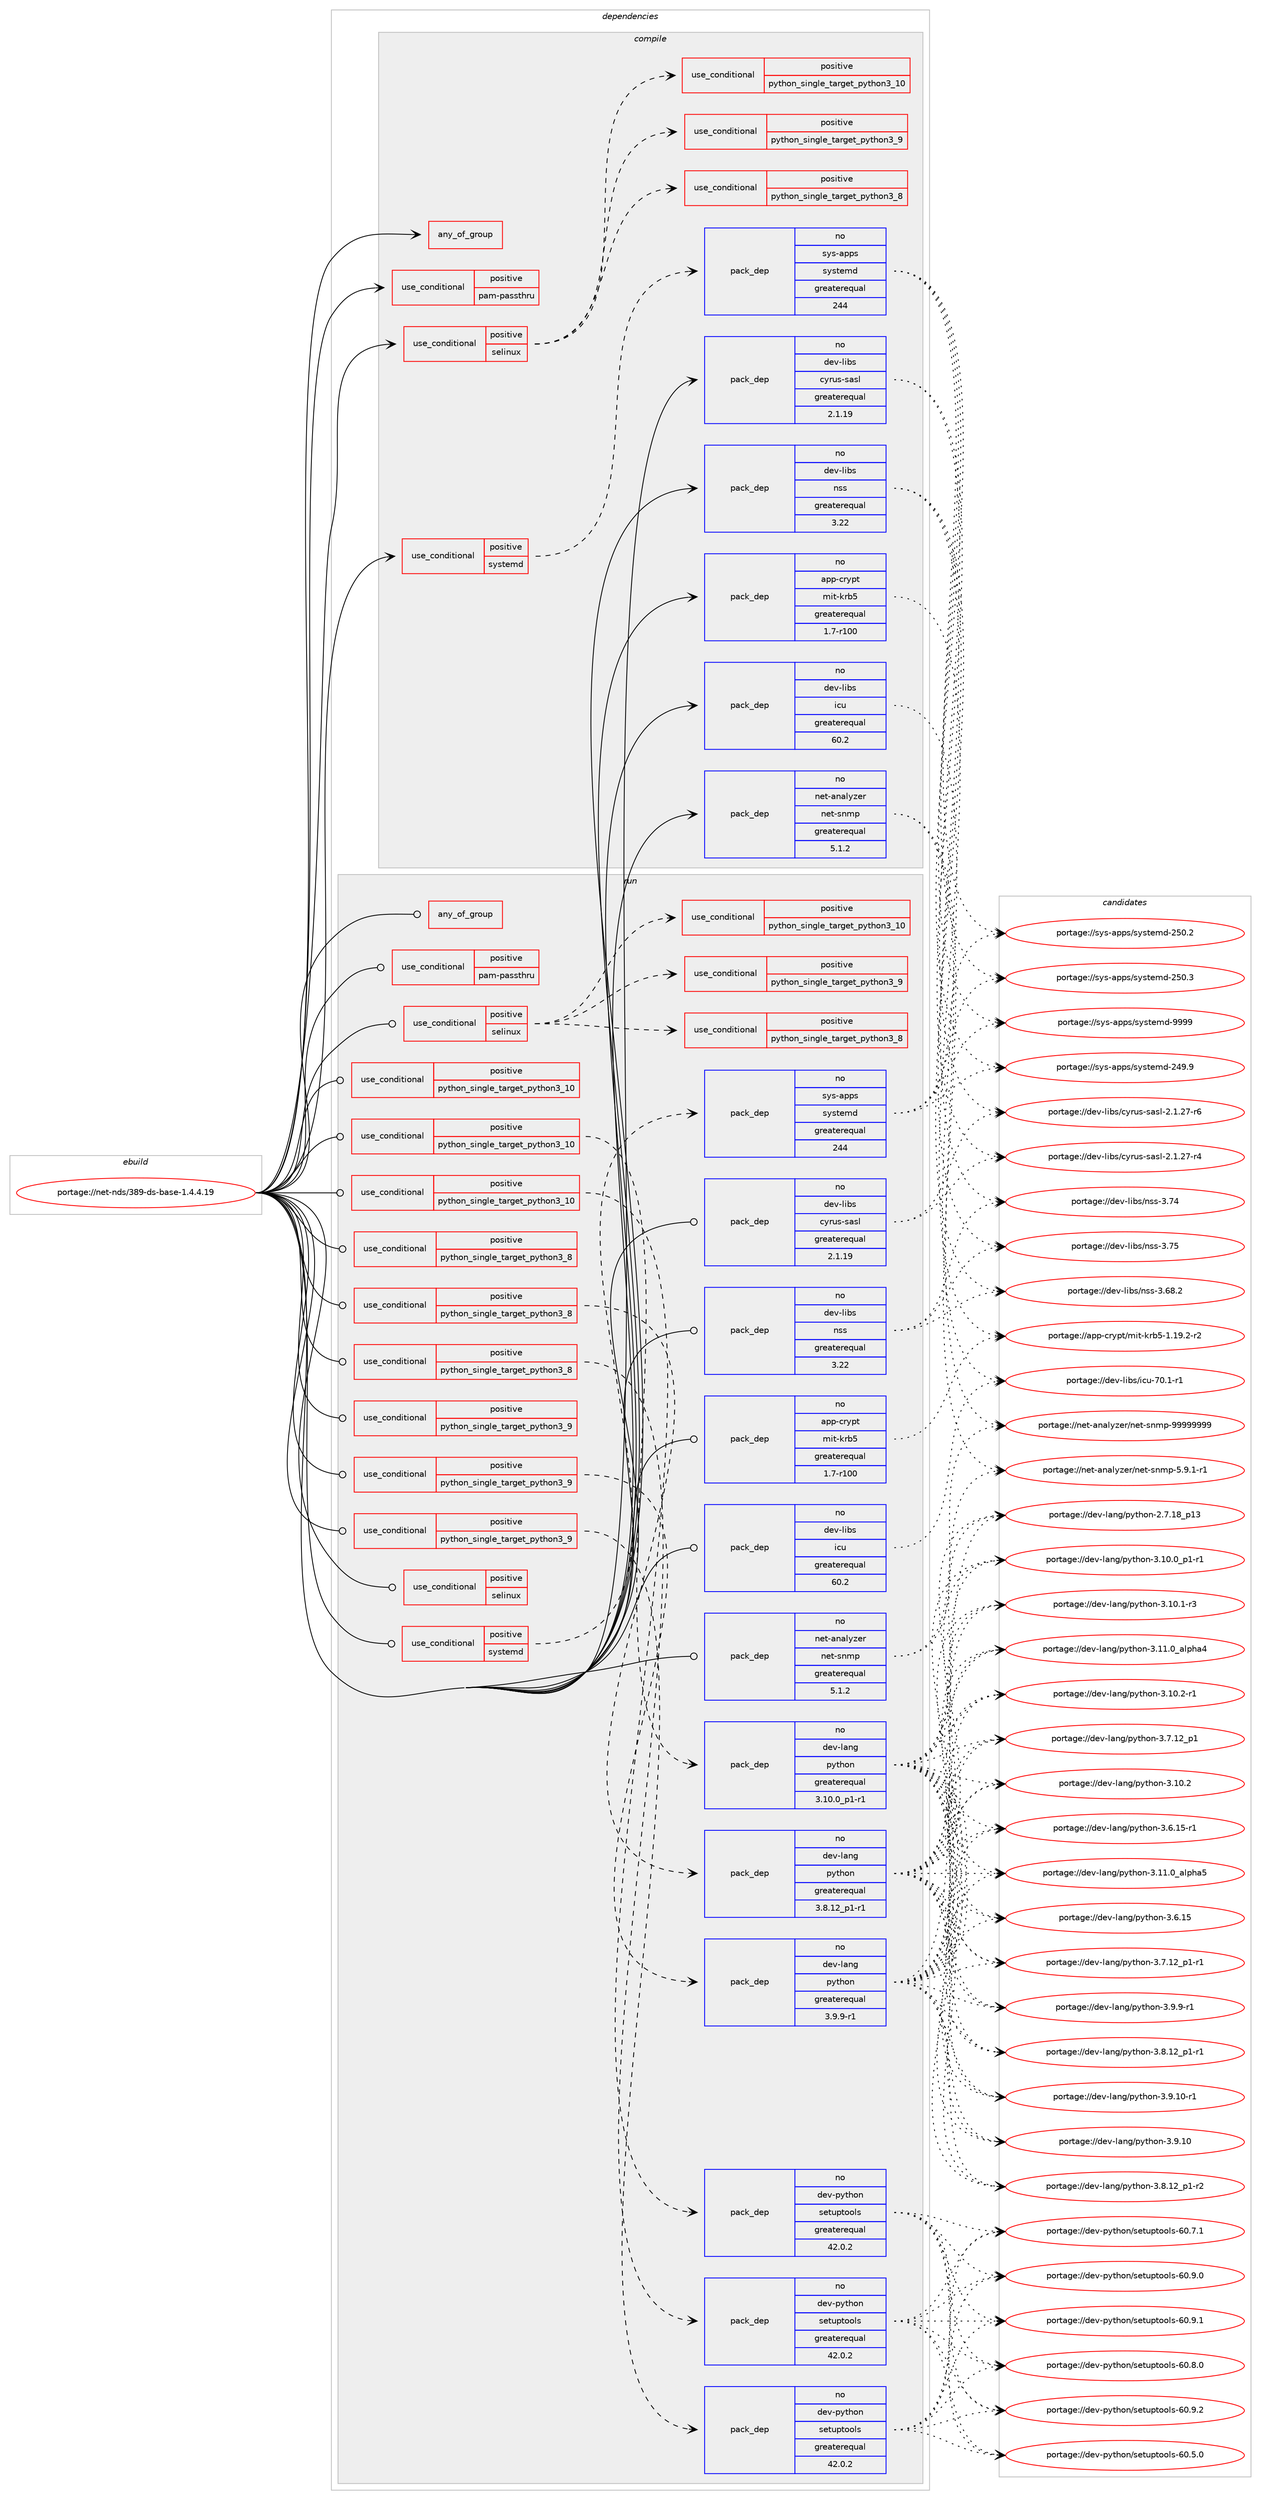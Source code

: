 digraph prolog {

# *************
# Graph options
# *************

newrank=true;
concentrate=true;
compound=true;
graph [rankdir=LR,fontname=Helvetica,fontsize=10,ranksep=1.5];#, ranksep=2.5, nodesep=0.2];
edge  [arrowhead=vee];
node  [fontname=Helvetica,fontsize=10];

# **********
# The ebuild
# **********

subgraph cluster_leftcol {
color=gray;
rank=same;
label=<<i>ebuild</i>>;
id [label="portage://net-nds/389-ds-base-1.4.4.19", color=red, width=4, href="../net-nds/389-ds-base-1.4.4.19.svg"];
}

# ****************
# The dependencies
# ****************

subgraph cluster_midcol {
color=gray;
label=<<i>dependencies</i>>;
subgraph cluster_compile {
fillcolor="#eeeeee";
style=filled;
label=<<i>compile</i>>;
subgraph any3 {
dependency103 [label=<<TABLE BORDER="0" CELLBORDER="1" CELLSPACING="0" CELLPADDING="4"><TR><TD CELLPADDING="10">any_of_group</TD></TR></TABLE>>, shape=none, color=red];# *** BEGIN UNKNOWN DEPENDENCY TYPE (TODO) ***
# dependency103 -> package_dependency(portage://net-nds/389-ds-base-1.4.4.19,install,no,sys-libs,db,none,[,,],[slot(5.3)],[])
# *** END UNKNOWN DEPENDENCY TYPE (TODO) ***

}
id:e -> dependency103:w [weight=20,style="solid",arrowhead="vee"];
subgraph cond56 {
dependency104 [label=<<TABLE BORDER="0" CELLBORDER="1" CELLSPACING="0" CELLPADDING="4"><TR><TD ROWSPAN="3" CELLPADDING="10">use_conditional</TD></TR><TR><TD>positive</TD></TR><TR><TD>pam-passthru</TD></TR></TABLE>>, shape=none, color=red];
# *** BEGIN UNKNOWN DEPENDENCY TYPE (TODO) ***
# dependency104 -> package_dependency(portage://net-nds/389-ds-base-1.4.4.19,install,no,sys-libs,pam,none,[,,],[],[])
# *** END UNKNOWN DEPENDENCY TYPE (TODO) ***

}
id:e -> dependency104:w [weight=20,style="solid",arrowhead="vee"];
subgraph cond57 {
dependency105 [label=<<TABLE BORDER="0" CELLBORDER="1" CELLSPACING="0" CELLPADDING="4"><TR><TD ROWSPAN="3" CELLPADDING="10">use_conditional</TD></TR><TR><TD>positive</TD></TR><TR><TD>selinux</TD></TR></TABLE>>, shape=none, color=red];
subgraph cond58 {
dependency106 [label=<<TABLE BORDER="0" CELLBORDER="1" CELLSPACING="0" CELLPADDING="4"><TR><TD ROWSPAN="3" CELLPADDING="10">use_conditional</TD></TR><TR><TD>positive</TD></TR><TR><TD>python_single_target_python3_8</TD></TR></TABLE>>, shape=none, color=red];
# *** BEGIN UNKNOWN DEPENDENCY TYPE (TODO) ***
# dependency106 -> package_dependency(portage://net-nds/389-ds-base-1.4.4.19,install,no,sys-libs,libselinux,none,[,,],[],[use(enable(python),none),use(enable(python_targets_python3_8),negative)])
# *** END UNKNOWN DEPENDENCY TYPE (TODO) ***

}
dependency105:e -> dependency106:w [weight=20,style="dashed",arrowhead="vee"];
subgraph cond59 {
dependency107 [label=<<TABLE BORDER="0" CELLBORDER="1" CELLSPACING="0" CELLPADDING="4"><TR><TD ROWSPAN="3" CELLPADDING="10">use_conditional</TD></TR><TR><TD>positive</TD></TR><TR><TD>python_single_target_python3_9</TD></TR></TABLE>>, shape=none, color=red];
# *** BEGIN UNKNOWN DEPENDENCY TYPE (TODO) ***
# dependency107 -> package_dependency(portage://net-nds/389-ds-base-1.4.4.19,install,no,sys-libs,libselinux,none,[,,],[],[use(enable(python),none),use(enable(python_targets_python3_9),negative)])
# *** END UNKNOWN DEPENDENCY TYPE (TODO) ***

}
dependency105:e -> dependency107:w [weight=20,style="dashed",arrowhead="vee"];
subgraph cond60 {
dependency108 [label=<<TABLE BORDER="0" CELLBORDER="1" CELLSPACING="0" CELLPADDING="4"><TR><TD ROWSPAN="3" CELLPADDING="10">use_conditional</TD></TR><TR><TD>positive</TD></TR><TR><TD>python_single_target_python3_10</TD></TR></TABLE>>, shape=none, color=red];
# *** BEGIN UNKNOWN DEPENDENCY TYPE (TODO) ***
# dependency108 -> package_dependency(portage://net-nds/389-ds-base-1.4.4.19,install,no,sys-libs,libselinux,none,[,,],[],[use(enable(python),none),use(enable(python_targets_python3_10),negative)])
# *** END UNKNOWN DEPENDENCY TYPE (TODO) ***

}
dependency105:e -> dependency108:w [weight=20,style="dashed",arrowhead="vee"];
}
id:e -> dependency105:w [weight=20,style="solid",arrowhead="vee"];
subgraph cond61 {
dependency109 [label=<<TABLE BORDER="0" CELLBORDER="1" CELLSPACING="0" CELLPADDING="4"><TR><TD ROWSPAN="3" CELLPADDING="10">use_conditional</TD></TR><TR><TD>positive</TD></TR><TR><TD>systemd</TD></TR></TABLE>>, shape=none, color=red];
subgraph pack46 {
dependency110 [label=<<TABLE BORDER="0" CELLBORDER="1" CELLSPACING="0" CELLPADDING="4" WIDTH="220"><TR><TD ROWSPAN="6" CELLPADDING="30">pack_dep</TD></TR><TR><TD WIDTH="110">no</TD></TR><TR><TD>sys-apps</TD></TR><TR><TD>systemd</TD></TR><TR><TD>greaterequal</TD></TR><TR><TD>244</TD></TR></TABLE>>, shape=none, color=blue];
}
dependency109:e -> dependency110:w [weight=20,style="dashed",arrowhead="vee"];
}
id:e -> dependency109:w [weight=20,style="solid",arrowhead="vee"];
subgraph pack47 {
dependency111 [label=<<TABLE BORDER="0" CELLBORDER="1" CELLSPACING="0" CELLPADDING="4" WIDTH="220"><TR><TD ROWSPAN="6" CELLPADDING="30">pack_dep</TD></TR><TR><TD WIDTH="110">no</TD></TR><TR><TD>app-crypt</TD></TR><TR><TD>mit-krb5</TD></TR><TR><TD>greaterequal</TD></TR><TR><TD>1.7-r100</TD></TR></TABLE>>, shape=none, color=blue];
}
id:e -> dependency111:w [weight=20,style="solid",arrowhead="vee"];
subgraph pack48 {
dependency112 [label=<<TABLE BORDER="0" CELLBORDER="1" CELLSPACING="0" CELLPADDING="4" WIDTH="220"><TR><TD ROWSPAN="6" CELLPADDING="30">pack_dep</TD></TR><TR><TD WIDTH="110">no</TD></TR><TR><TD>dev-libs</TD></TR><TR><TD>cyrus-sasl</TD></TR><TR><TD>greaterequal</TD></TR><TR><TD>2.1.19</TD></TR></TABLE>>, shape=none, color=blue];
}
id:e -> dependency112:w [weight=20,style="solid",arrowhead="vee"];
subgraph pack49 {
dependency113 [label=<<TABLE BORDER="0" CELLBORDER="1" CELLSPACING="0" CELLPADDING="4" WIDTH="220"><TR><TD ROWSPAN="6" CELLPADDING="30">pack_dep</TD></TR><TR><TD WIDTH="110">no</TD></TR><TR><TD>dev-libs</TD></TR><TR><TD>icu</TD></TR><TR><TD>greaterequal</TD></TR><TR><TD>60.2</TD></TR></TABLE>>, shape=none, color=blue];
}
id:e -> dependency113:w [weight=20,style="solid",arrowhead="vee"];
# *** BEGIN UNKNOWN DEPENDENCY TYPE (TODO) ***
# id -> package_dependency(portage://net-nds/389-ds-base-1.4.4.19,install,no,dev-libs,libevent,none,[,,],any_same_slot,[])
# *** END UNKNOWN DEPENDENCY TYPE (TODO) ***

# *** BEGIN UNKNOWN DEPENDENCY TYPE (TODO) ***
# id -> package_dependency(portage://net-nds/389-ds-base-1.4.4.19,install,no,dev-libs,libpcre,none,[,,],[slot(3)],[])
# *** END UNKNOWN DEPENDENCY TYPE (TODO) ***

# *** BEGIN UNKNOWN DEPENDENCY TYPE (TODO) ***
# id -> package_dependency(portage://net-nds/389-ds-base-1.4.4.19,install,no,dev-libs,nspr,none,[,,],[],[])
# *** END UNKNOWN DEPENDENCY TYPE (TODO) ***

subgraph pack50 {
dependency114 [label=<<TABLE BORDER="0" CELLBORDER="1" CELLSPACING="0" CELLPADDING="4" WIDTH="220"><TR><TD ROWSPAN="6" CELLPADDING="30">pack_dep</TD></TR><TR><TD WIDTH="110">no</TD></TR><TR><TD>dev-libs</TD></TR><TR><TD>nss</TD></TR><TR><TD>greaterequal</TD></TR><TR><TD>3.22</TD></TR></TABLE>>, shape=none, color=blue];
}
id:e -> dependency114:w [weight=20,style="solid",arrowhead="vee"];
# *** BEGIN UNKNOWN DEPENDENCY TYPE (TODO) ***
# id -> package_dependency(portage://net-nds/389-ds-base-1.4.4.19,install,no,dev-libs,openssl,none,[,,],[slot(0),equal],[])
# *** END UNKNOWN DEPENDENCY TYPE (TODO) ***

subgraph pack51 {
dependency115 [label=<<TABLE BORDER="0" CELLBORDER="1" CELLSPACING="0" CELLPADDING="4" WIDTH="220"><TR><TD ROWSPAN="6" CELLPADDING="30">pack_dep</TD></TR><TR><TD WIDTH="110">no</TD></TR><TR><TD>net-analyzer</TD></TR><TR><TD>net-snmp</TD></TR><TR><TD>greaterequal</TD></TR><TR><TD>5.1.2</TD></TR></TABLE>>, shape=none, color=blue];
}
id:e -> dependency115:w [weight=20,style="solid",arrowhead="vee"];
# *** BEGIN UNKNOWN DEPENDENCY TYPE (TODO) ***
# id -> package_dependency(portage://net-nds/389-ds-base-1.4.4.19,install,no,net-nds,openldap,none,[,,],[],[use(enable(sasl),none)])
# *** END UNKNOWN DEPENDENCY TYPE (TODO) ***

# *** BEGIN UNKNOWN DEPENDENCY TYPE (TODO) ***
# id -> package_dependency(portage://net-nds/389-ds-base-1.4.4.19,install,no,sys-libs,cracklib,none,[,,],[],[])
# *** END UNKNOWN DEPENDENCY TYPE (TODO) ***

# *** BEGIN UNKNOWN DEPENDENCY TYPE (TODO) ***
# id -> package_dependency(portage://net-nds/389-ds-base-1.4.4.19,install,no,sys-libs,e2fsprogs-libs,none,[,,],[],[])
# *** END UNKNOWN DEPENDENCY TYPE (TODO) ***

# *** BEGIN UNKNOWN DEPENDENCY TYPE (TODO) ***
# id -> package_dependency(portage://net-nds/389-ds-base-1.4.4.19,install,no,virtual,libcrypt,none,[,,],any_same_slot,[])
# *** END UNKNOWN DEPENDENCY TYPE (TODO) ***

}
subgraph cluster_compileandrun {
fillcolor="#eeeeee";
style=filled;
label=<<i>compile and run</i>>;
}
subgraph cluster_run {
fillcolor="#eeeeee";
style=filled;
label=<<i>run</i>>;
subgraph any4 {
dependency116 [label=<<TABLE BORDER="0" CELLBORDER="1" CELLSPACING="0" CELLPADDING="4"><TR><TD CELLPADDING="10">any_of_group</TD></TR></TABLE>>, shape=none, color=red];# *** BEGIN UNKNOWN DEPENDENCY TYPE (TODO) ***
# dependency116 -> package_dependency(portage://net-nds/389-ds-base-1.4.4.19,run,no,sys-libs,db,none,[,,],[slot(5.3)],[])
# *** END UNKNOWN DEPENDENCY TYPE (TODO) ***

}
id:e -> dependency116:w [weight=20,style="solid",arrowhead="odot"];
subgraph cond62 {
dependency117 [label=<<TABLE BORDER="0" CELLBORDER="1" CELLSPACING="0" CELLPADDING="4"><TR><TD ROWSPAN="3" CELLPADDING="10">use_conditional</TD></TR><TR><TD>positive</TD></TR><TR><TD>pam-passthru</TD></TR></TABLE>>, shape=none, color=red];
# *** BEGIN UNKNOWN DEPENDENCY TYPE (TODO) ***
# dependency117 -> package_dependency(portage://net-nds/389-ds-base-1.4.4.19,run,no,sys-libs,pam,none,[,,],[],[])
# *** END UNKNOWN DEPENDENCY TYPE (TODO) ***

}
id:e -> dependency117:w [weight=20,style="solid",arrowhead="odot"];
subgraph cond63 {
dependency118 [label=<<TABLE BORDER="0" CELLBORDER="1" CELLSPACING="0" CELLPADDING="4"><TR><TD ROWSPAN="3" CELLPADDING="10">use_conditional</TD></TR><TR><TD>positive</TD></TR><TR><TD>python_single_target_python3_10</TD></TR></TABLE>>, shape=none, color=red];
subgraph pack52 {
dependency119 [label=<<TABLE BORDER="0" CELLBORDER="1" CELLSPACING="0" CELLPADDING="4" WIDTH="220"><TR><TD ROWSPAN="6" CELLPADDING="30">pack_dep</TD></TR><TR><TD WIDTH="110">no</TD></TR><TR><TD>dev-lang</TD></TR><TR><TD>python</TD></TR><TR><TD>greaterequal</TD></TR><TR><TD>3.10.0_p1-r1</TD></TR></TABLE>>, shape=none, color=blue];
}
dependency118:e -> dependency119:w [weight=20,style="dashed",arrowhead="vee"];
}
id:e -> dependency118:w [weight=20,style="solid",arrowhead="odot"];
subgraph cond64 {
dependency120 [label=<<TABLE BORDER="0" CELLBORDER="1" CELLSPACING="0" CELLPADDING="4"><TR><TD ROWSPAN="3" CELLPADDING="10">use_conditional</TD></TR><TR><TD>positive</TD></TR><TR><TD>python_single_target_python3_10</TD></TR></TABLE>>, shape=none, color=red];
# *** BEGIN UNKNOWN DEPENDENCY TYPE (TODO) ***
# dependency120 -> package_dependency(portage://net-nds/389-ds-base-1.4.4.19,run,no,dev-python,pyasn1,none,[,,],[],[use(enable(python_targets_python3_10),negative)])
# *** END UNKNOWN DEPENDENCY TYPE (TODO) ***

# *** BEGIN UNKNOWN DEPENDENCY TYPE (TODO) ***
# dependency120 -> package_dependency(portage://net-nds/389-ds-base-1.4.4.19,run,no,dev-python,pyasn1-modules,none,[,,],[],[use(enable(python_targets_python3_10),negative)])
# *** END UNKNOWN DEPENDENCY TYPE (TODO) ***

# *** BEGIN UNKNOWN DEPENDENCY TYPE (TODO) ***
# dependency120 -> package_dependency(portage://net-nds/389-ds-base-1.4.4.19,run,no,dev-python,argcomplete,none,[,,],[],[use(enable(python_targets_python3_10),negative)])
# *** END UNKNOWN DEPENDENCY TYPE (TODO) ***

# *** BEGIN UNKNOWN DEPENDENCY TYPE (TODO) ***
# dependency120 -> package_dependency(portage://net-nds/389-ds-base-1.4.4.19,run,no,dev-python,python-dateutil,none,[,,],[],[use(enable(python_targets_python3_10),negative)])
# *** END UNKNOWN DEPENDENCY TYPE (TODO) ***

# *** BEGIN UNKNOWN DEPENDENCY TYPE (TODO) ***
# dependency120 -> package_dependency(portage://net-nds/389-ds-base-1.4.4.19,run,no,dev-python,python-ldap,none,[,,],[],[use(enable(sasl),none),use(enable(python_targets_python3_10),negative)])
# *** END UNKNOWN DEPENDENCY TYPE (TODO) ***

# *** BEGIN UNKNOWN DEPENDENCY TYPE (TODO) ***
# dependency120 -> package_dependency(portage://net-nds/389-ds-base-1.4.4.19,run,no,dev-python,distro,none,[,,],[],[use(enable(python_targets_python3_10),negative)])
# *** END UNKNOWN DEPENDENCY TYPE (TODO) ***

}
id:e -> dependency120:w [weight=20,style="solid",arrowhead="odot"];
subgraph cond65 {
dependency121 [label=<<TABLE BORDER="0" CELLBORDER="1" CELLSPACING="0" CELLPADDING="4"><TR><TD ROWSPAN="3" CELLPADDING="10">use_conditional</TD></TR><TR><TD>positive</TD></TR><TR><TD>python_single_target_python3_10</TD></TR></TABLE>>, shape=none, color=red];
subgraph pack53 {
dependency122 [label=<<TABLE BORDER="0" CELLBORDER="1" CELLSPACING="0" CELLPADDING="4" WIDTH="220"><TR><TD ROWSPAN="6" CELLPADDING="30">pack_dep</TD></TR><TR><TD WIDTH="110">no</TD></TR><TR><TD>dev-python</TD></TR><TR><TD>setuptools</TD></TR><TR><TD>greaterequal</TD></TR><TR><TD>42.0.2</TD></TR></TABLE>>, shape=none, color=blue];
}
dependency121:e -> dependency122:w [weight=20,style="dashed",arrowhead="vee"];
}
id:e -> dependency121:w [weight=20,style="solid",arrowhead="odot"];
subgraph cond66 {
dependency123 [label=<<TABLE BORDER="0" CELLBORDER="1" CELLSPACING="0" CELLPADDING="4"><TR><TD ROWSPAN="3" CELLPADDING="10">use_conditional</TD></TR><TR><TD>positive</TD></TR><TR><TD>python_single_target_python3_8</TD></TR></TABLE>>, shape=none, color=red];
subgraph pack54 {
dependency124 [label=<<TABLE BORDER="0" CELLBORDER="1" CELLSPACING="0" CELLPADDING="4" WIDTH="220"><TR><TD ROWSPAN="6" CELLPADDING="30">pack_dep</TD></TR><TR><TD WIDTH="110">no</TD></TR><TR><TD>dev-lang</TD></TR><TR><TD>python</TD></TR><TR><TD>greaterequal</TD></TR><TR><TD>3.8.12_p1-r1</TD></TR></TABLE>>, shape=none, color=blue];
}
dependency123:e -> dependency124:w [weight=20,style="dashed",arrowhead="vee"];
}
id:e -> dependency123:w [weight=20,style="solid",arrowhead="odot"];
subgraph cond67 {
dependency125 [label=<<TABLE BORDER="0" CELLBORDER="1" CELLSPACING="0" CELLPADDING="4"><TR><TD ROWSPAN="3" CELLPADDING="10">use_conditional</TD></TR><TR><TD>positive</TD></TR><TR><TD>python_single_target_python3_8</TD></TR></TABLE>>, shape=none, color=red];
# *** BEGIN UNKNOWN DEPENDENCY TYPE (TODO) ***
# dependency125 -> package_dependency(portage://net-nds/389-ds-base-1.4.4.19,run,no,dev-python,pyasn1,none,[,,],[],[use(enable(python_targets_python3_8),negative)])
# *** END UNKNOWN DEPENDENCY TYPE (TODO) ***

# *** BEGIN UNKNOWN DEPENDENCY TYPE (TODO) ***
# dependency125 -> package_dependency(portage://net-nds/389-ds-base-1.4.4.19,run,no,dev-python,pyasn1-modules,none,[,,],[],[use(enable(python_targets_python3_8),negative)])
# *** END UNKNOWN DEPENDENCY TYPE (TODO) ***

# *** BEGIN UNKNOWN DEPENDENCY TYPE (TODO) ***
# dependency125 -> package_dependency(portage://net-nds/389-ds-base-1.4.4.19,run,no,dev-python,argcomplete,none,[,,],[],[use(enable(python_targets_python3_8),negative)])
# *** END UNKNOWN DEPENDENCY TYPE (TODO) ***

# *** BEGIN UNKNOWN DEPENDENCY TYPE (TODO) ***
# dependency125 -> package_dependency(portage://net-nds/389-ds-base-1.4.4.19,run,no,dev-python,python-dateutil,none,[,,],[],[use(enable(python_targets_python3_8),negative)])
# *** END UNKNOWN DEPENDENCY TYPE (TODO) ***

# *** BEGIN UNKNOWN DEPENDENCY TYPE (TODO) ***
# dependency125 -> package_dependency(portage://net-nds/389-ds-base-1.4.4.19,run,no,dev-python,python-ldap,none,[,,],[],[use(enable(sasl),none),use(enable(python_targets_python3_8),negative)])
# *** END UNKNOWN DEPENDENCY TYPE (TODO) ***

# *** BEGIN UNKNOWN DEPENDENCY TYPE (TODO) ***
# dependency125 -> package_dependency(portage://net-nds/389-ds-base-1.4.4.19,run,no,dev-python,distro,none,[,,],[],[use(enable(python_targets_python3_8),negative)])
# *** END UNKNOWN DEPENDENCY TYPE (TODO) ***

}
id:e -> dependency125:w [weight=20,style="solid",arrowhead="odot"];
subgraph cond68 {
dependency126 [label=<<TABLE BORDER="0" CELLBORDER="1" CELLSPACING="0" CELLPADDING="4"><TR><TD ROWSPAN="3" CELLPADDING="10">use_conditional</TD></TR><TR><TD>positive</TD></TR><TR><TD>python_single_target_python3_8</TD></TR></TABLE>>, shape=none, color=red];
subgraph pack55 {
dependency127 [label=<<TABLE BORDER="0" CELLBORDER="1" CELLSPACING="0" CELLPADDING="4" WIDTH="220"><TR><TD ROWSPAN="6" CELLPADDING="30">pack_dep</TD></TR><TR><TD WIDTH="110">no</TD></TR><TR><TD>dev-python</TD></TR><TR><TD>setuptools</TD></TR><TR><TD>greaterequal</TD></TR><TR><TD>42.0.2</TD></TR></TABLE>>, shape=none, color=blue];
}
dependency126:e -> dependency127:w [weight=20,style="dashed",arrowhead="vee"];
}
id:e -> dependency126:w [weight=20,style="solid",arrowhead="odot"];
subgraph cond69 {
dependency128 [label=<<TABLE BORDER="0" CELLBORDER="1" CELLSPACING="0" CELLPADDING="4"><TR><TD ROWSPAN="3" CELLPADDING="10">use_conditional</TD></TR><TR><TD>positive</TD></TR><TR><TD>python_single_target_python3_9</TD></TR></TABLE>>, shape=none, color=red];
subgraph pack56 {
dependency129 [label=<<TABLE BORDER="0" CELLBORDER="1" CELLSPACING="0" CELLPADDING="4" WIDTH="220"><TR><TD ROWSPAN="6" CELLPADDING="30">pack_dep</TD></TR><TR><TD WIDTH="110">no</TD></TR><TR><TD>dev-lang</TD></TR><TR><TD>python</TD></TR><TR><TD>greaterequal</TD></TR><TR><TD>3.9.9-r1</TD></TR></TABLE>>, shape=none, color=blue];
}
dependency128:e -> dependency129:w [weight=20,style="dashed",arrowhead="vee"];
}
id:e -> dependency128:w [weight=20,style="solid",arrowhead="odot"];
subgraph cond70 {
dependency130 [label=<<TABLE BORDER="0" CELLBORDER="1" CELLSPACING="0" CELLPADDING="4"><TR><TD ROWSPAN="3" CELLPADDING="10">use_conditional</TD></TR><TR><TD>positive</TD></TR><TR><TD>python_single_target_python3_9</TD></TR></TABLE>>, shape=none, color=red];
# *** BEGIN UNKNOWN DEPENDENCY TYPE (TODO) ***
# dependency130 -> package_dependency(portage://net-nds/389-ds-base-1.4.4.19,run,no,dev-python,pyasn1,none,[,,],[],[use(enable(python_targets_python3_9),negative)])
# *** END UNKNOWN DEPENDENCY TYPE (TODO) ***

# *** BEGIN UNKNOWN DEPENDENCY TYPE (TODO) ***
# dependency130 -> package_dependency(portage://net-nds/389-ds-base-1.4.4.19,run,no,dev-python,pyasn1-modules,none,[,,],[],[use(enable(python_targets_python3_9),negative)])
# *** END UNKNOWN DEPENDENCY TYPE (TODO) ***

# *** BEGIN UNKNOWN DEPENDENCY TYPE (TODO) ***
# dependency130 -> package_dependency(portage://net-nds/389-ds-base-1.4.4.19,run,no,dev-python,argcomplete,none,[,,],[],[use(enable(python_targets_python3_9),negative)])
# *** END UNKNOWN DEPENDENCY TYPE (TODO) ***

# *** BEGIN UNKNOWN DEPENDENCY TYPE (TODO) ***
# dependency130 -> package_dependency(portage://net-nds/389-ds-base-1.4.4.19,run,no,dev-python,python-dateutil,none,[,,],[],[use(enable(python_targets_python3_9),negative)])
# *** END UNKNOWN DEPENDENCY TYPE (TODO) ***

# *** BEGIN UNKNOWN DEPENDENCY TYPE (TODO) ***
# dependency130 -> package_dependency(portage://net-nds/389-ds-base-1.4.4.19,run,no,dev-python,python-ldap,none,[,,],[],[use(enable(sasl),none),use(enable(python_targets_python3_9),negative)])
# *** END UNKNOWN DEPENDENCY TYPE (TODO) ***

# *** BEGIN UNKNOWN DEPENDENCY TYPE (TODO) ***
# dependency130 -> package_dependency(portage://net-nds/389-ds-base-1.4.4.19,run,no,dev-python,distro,none,[,,],[],[use(enable(python_targets_python3_9),negative)])
# *** END UNKNOWN DEPENDENCY TYPE (TODO) ***

}
id:e -> dependency130:w [weight=20,style="solid",arrowhead="odot"];
subgraph cond71 {
dependency131 [label=<<TABLE BORDER="0" CELLBORDER="1" CELLSPACING="0" CELLPADDING="4"><TR><TD ROWSPAN="3" CELLPADDING="10">use_conditional</TD></TR><TR><TD>positive</TD></TR><TR><TD>python_single_target_python3_9</TD></TR></TABLE>>, shape=none, color=red];
subgraph pack57 {
dependency132 [label=<<TABLE BORDER="0" CELLBORDER="1" CELLSPACING="0" CELLPADDING="4" WIDTH="220"><TR><TD ROWSPAN="6" CELLPADDING="30">pack_dep</TD></TR><TR><TD WIDTH="110">no</TD></TR><TR><TD>dev-python</TD></TR><TR><TD>setuptools</TD></TR><TR><TD>greaterequal</TD></TR><TR><TD>42.0.2</TD></TR></TABLE>>, shape=none, color=blue];
}
dependency131:e -> dependency132:w [weight=20,style="dashed",arrowhead="vee"];
}
id:e -> dependency131:w [weight=20,style="solid",arrowhead="odot"];
subgraph cond72 {
dependency133 [label=<<TABLE BORDER="0" CELLBORDER="1" CELLSPACING="0" CELLPADDING="4"><TR><TD ROWSPAN="3" CELLPADDING="10">use_conditional</TD></TR><TR><TD>positive</TD></TR><TR><TD>selinux</TD></TR></TABLE>>, shape=none, color=red];
subgraph cond73 {
dependency134 [label=<<TABLE BORDER="0" CELLBORDER="1" CELLSPACING="0" CELLPADDING="4"><TR><TD ROWSPAN="3" CELLPADDING="10">use_conditional</TD></TR><TR><TD>positive</TD></TR><TR><TD>python_single_target_python3_8</TD></TR></TABLE>>, shape=none, color=red];
# *** BEGIN UNKNOWN DEPENDENCY TYPE (TODO) ***
# dependency134 -> package_dependency(portage://net-nds/389-ds-base-1.4.4.19,run,no,sys-libs,libselinux,none,[,,],[],[use(enable(python),none),use(enable(python_targets_python3_8),negative)])
# *** END UNKNOWN DEPENDENCY TYPE (TODO) ***

}
dependency133:e -> dependency134:w [weight=20,style="dashed",arrowhead="vee"];
subgraph cond74 {
dependency135 [label=<<TABLE BORDER="0" CELLBORDER="1" CELLSPACING="0" CELLPADDING="4"><TR><TD ROWSPAN="3" CELLPADDING="10">use_conditional</TD></TR><TR><TD>positive</TD></TR><TR><TD>python_single_target_python3_9</TD></TR></TABLE>>, shape=none, color=red];
# *** BEGIN UNKNOWN DEPENDENCY TYPE (TODO) ***
# dependency135 -> package_dependency(portage://net-nds/389-ds-base-1.4.4.19,run,no,sys-libs,libselinux,none,[,,],[],[use(enable(python),none),use(enable(python_targets_python3_9),negative)])
# *** END UNKNOWN DEPENDENCY TYPE (TODO) ***

}
dependency133:e -> dependency135:w [weight=20,style="dashed",arrowhead="vee"];
subgraph cond75 {
dependency136 [label=<<TABLE BORDER="0" CELLBORDER="1" CELLSPACING="0" CELLPADDING="4"><TR><TD ROWSPAN="3" CELLPADDING="10">use_conditional</TD></TR><TR><TD>positive</TD></TR><TR><TD>python_single_target_python3_10</TD></TR></TABLE>>, shape=none, color=red];
# *** BEGIN UNKNOWN DEPENDENCY TYPE (TODO) ***
# dependency136 -> package_dependency(portage://net-nds/389-ds-base-1.4.4.19,run,no,sys-libs,libselinux,none,[,,],[],[use(enable(python),none),use(enable(python_targets_python3_10),negative)])
# *** END UNKNOWN DEPENDENCY TYPE (TODO) ***

}
dependency133:e -> dependency136:w [weight=20,style="dashed",arrowhead="vee"];
}
id:e -> dependency133:w [weight=20,style="solid",arrowhead="odot"];
subgraph cond76 {
dependency137 [label=<<TABLE BORDER="0" CELLBORDER="1" CELLSPACING="0" CELLPADDING="4"><TR><TD ROWSPAN="3" CELLPADDING="10">use_conditional</TD></TR><TR><TD>positive</TD></TR><TR><TD>selinux</TD></TR></TABLE>>, shape=none, color=red];
# *** BEGIN UNKNOWN DEPENDENCY TYPE (TODO) ***
# dependency137 -> package_dependency(portage://net-nds/389-ds-base-1.4.4.19,run,no,sec-policy,selinux-dirsrv,none,[,,],[],[])
# *** END UNKNOWN DEPENDENCY TYPE (TODO) ***

}
id:e -> dependency137:w [weight=20,style="solid",arrowhead="odot"];
subgraph cond77 {
dependency138 [label=<<TABLE BORDER="0" CELLBORDER="1" CELLSPACING="0" CELLPADDING="4"><TR><TD ROWSPAN="3" CELLPADDING="10">use_conditional</TD></TR><TR><TD>positive</TD></TR><TR><TD>systemd</TD></TR></TABLE>>, shape=none, color=red];
subgraph pack58 {
dependency139 [label=<<TABLE BORDER="0" CELLBORDER="1" CELLSPACING="0" CELLPADDING="4" WIDTH="220"><TR><TD ROWSPAN="6" CELLPADDING="30">pack_dep</TD></TR><TR><TD WIDTH="110">no</TD></TR><TR><TD>sys-apps</TD></TR><TR><TD>systemd</TD></TR><TR><TD>greaterequal</TD></TR><TR><TD>244</TD></TR></TABLE>>, shape=none, color=blue];
}
dependency138:e -> dependency139:w [weight=20,style="dashed",arrowhead="vee"];
}
id:e -> dependency138:w [weight=20,style="solid",arrowhead="odot"];
# *** BEGIN UNKNOWN DEPENDENCY TYPE (TODO) ***
# id -> package_dependency(portage://net-nds/389-ds-base-1.4.4.19,run,no,acct-group,dirsrv,none,[,,],[],[])
# *** END UNKNOWN DEPENDENCY TYPE (TODO) ***

# *** BEGIN UNKNOWN DEPENDENCY TYPE (TODO) ***
# id -> package_dependency(portage://net-nds/389-ds-base-1.4.4.19,run,no,acct-user,dirsrv,none,[,,],[],[])
# *** END UNKNOWN DEPENDENCY TYPE (TODO) ***

subgraph pack59 {
dependency140 [label=<<TABLE BORDER="0" CELLBORDER="1" CELLSPACING="0" CELLPADDING="4" WIDTH="220"><TR><TD ROWSPAN="6" CELLPADDING="30">pack_dep</TD></TR><TR><TD WIDTH="110">no</TD></TR><TR><TD>app-crypt</TD></TR><TR><TD>mit-krb5</TD></TR><TR><TD>greaterequal</TD></TR><TR><TD>1.7-r100</TD></TR></TABLE>>, shape=none, color=blue];
}
id:e -> dependency140:w [weight=20,style="solid",arrowhead="odot"];
subgraph pack60 {
dependency141 [label=<<TABLE BORDER="0" CELLBORDER="1" CELLSPACING="0" CELLPADDING="4" WIDTH="220"><TR><TD ROWSPAN="6" CELLPADDING="30">pack_dep</TD></TR><TR><TD WIDTH="110">no</TD></TR><TR><TD>dev-libs</TD></TR><TR><TD>cyrus-sasl</TD></TR><TR><TD>greaterequal</TD></TR><TR><TD>2.1.19</TD></TR></TABLE>>, shape=none, color=blue];
}
id:e -> dependency141:w [weight=20,style="solid",arrowhead="odot"];
subgraph pack61 {
dependency142 [label=<<TABLE BORDER="0" CELLBORDER="1" CELLSPACING="0" CELLPADDING="4" WIDTH="220"><TR><TD ROWSPAN="6" CELLPADDING="30">pack_dep</TD></TR><TR><TD WIDTH="110">no</TD></TR><TR><TD>dev-libs</TD></TR><TR><TD>icu</TD></TR><TR><TD>greaterequal</TD></TR><TR><TD>60.2</TD></TR></TABLE>>, shape=none, color=blue];
}
id:e -> dependency142:w [weight=20,style="solid",arrowhead="odot"];
# *** BEGIN UNKNOWN DEPENDENCY TYPE (TODO) ***
# id -> package_dependency(portage://net-nds/389-ds-base-1.4.4.19,run,no,dev-libs,libevent,none,[,,],any_same_slot,[])
# *** END UNKNOWN DEPENDENCY TYPE (TODO) ***

# *** BEGIN UNKNOWN DEPENDENCY TYPE (TODO) ***
# id -> package_dependency(portage://net-nds/389-ds-base-1.4.4.19,run,no,dev-libs,libpcre,none,[,,],[slot(3)],[])
# *** END UNKNOWN DEPENDENCY TYPE (TODO) ***

# *** BEGIN UNKNOWN DEPENDENCY TYPE (TODO) ***
# id -> package_dependency(portage://net-nds/389-ds-base-1.4.4.19,run,no,dev-libs,nspr,none,[,,],[],[])
# *** END UNKNOWN DEPENDENCY TYPE (TODO) ***

subgraph pack62 {
dependency143 [label=<<TABLE BORDER="0" CELLBORDER="1" CELLSPACING="0" CELLPADDING="4" WIDTH="220"><TR><TD ROWSPAN="6" CELLPADDING="30">pack_dep</TD></TR><TR><TD WIDTH="110">no</TD></TR><TR><TD>dev-libs</TD></TR><TR><TD>nss</TD></TR><TR><TD>greaterequal</TD></TR><TR><TD>3.22</TD></TR></TABLE>>, shape=none, color=blue];
}
id:e -> dependency143:w [weight=20,style="solid",arrowhead="odot"];
# *** BEGIN UNKNOWN DEPENDENCY TYPE (TODO) ***
# id -> package_dependency(portage://net-nds/389-ds-base-1.4.4.19,run,no,dev-libs,openssl,none,[,,],[slot(0),equal],[])
# *** END UNKNOWN DEPENDENCY TYPE (TODO) ***

subgraph pack63 {
dependency144 [label=<<TABLE BORDER="0" CELLBORDER="1" CELLSPACING="0" CELLPADDING="4" WIDTH="220"><TR><TD ROWSPAN="6" CELLPADDING="30">pack_dep</TD></TR><TR><TD WIDTH="110">no</TD></TR><TR><TD>net-analyzer</TD></TR><TR><TD>net-snmp</TD></TR><TR><TD>greaterequal</TD></TR><TR><TD>5.1.2</TD></TR></TABLE>>, shape=none, color=blue];
}
id:e -> dependency144:w [weight=20,style="solid",arrowhead="odot"];
# *** BEGIN UNKNOWN DEPENDENCY TYPE (TODO) ***
# id -> package_dependency(portage://net-nds/389-ds-base-1.4.4.19,run,no,net-nds,openldap,none,[,,],[],[use(enable(sasl),none)])
# *** END UNKNOWN DEPENDENCY TYPE (TODO) ***

# *** BEGIN UNKNOWN DEPENDENCY TYPE (TODO) ***
# id -> package_dependency(portage://net-nds/389-ds-base-1.4.4.19,run,no,sys-libs,cracklib,none,[,,],[],[])
# *** END UNKNOWN DEPENDENCY TYPE (TODO) ***

# *** BEGIN UNKNOWN DEPENDENCY TYPE (TODO) ***
# id -> package_dependency(portage://net-nds/389-ds-base-1.4.4.19,run,no,sys-libs,e2fsprogs-libs,none,[,,],[],[])
# *** END UNKNOWN DEPENDENCY TYPE (TODO) ***

# *** BEGIN UNKNOWN DEPENDENCY TYPE (TODO) ***
# id -> package_dependency(portage://net-nds/389-ds-base-1.4.4.19,run,no,virtual,libcrypt,none,[,,],any_same_slot,[])
# *** END UNKNOWN DEPENDENCY TYPE (TODO) ***

# *** BEGIN UNKNOWN DEPENDENCY TYPE (TODO) ***
# id -> package_dependency(portage://net-nds/389-ds-base-1.4.4.19,run,no,virtual,logger,none,[,,],[],[])
# *** END UNKNOWN DEPENDENCY TYPE (TODO) ***

# *** BEGIN UNKNOWN DEPENDENCY TYPE (TODO) ***
# id -> package_dependency(portage://net-nds/389-ds-base-1.4.4.19,run,no,virtual,perl-Archive-Tar,none,[,,],[],[])
# *** END UNKNOWN DEPENDENCY TYPE (TODO) ***

# *** BEGIN UNKNOWN DEPENDENCY TYPE (TODO) ***
# id -> package_dependency(portage://net-nds/389-ds-base-1.4.4.19,run,no,virtual,perl-DB_File,none,[,,],[],[])
# *** END UNKNOWN DEPENDENCY TYPE (TODO) ***

# *** BEGIN UNKNOWN DEPENDENCY TYPE (TODO) ***
# id -> package_dependency(portage://net-nds/389-ds-base-1.4.4.19,run,no,virtual,perl-Getopt-Long,none,[,,],[],[])
# *** END UNKNOWN DEPENDENCY TYPE (TODO) ***

# *** BEGIN UNKNOWN DEPENDENCY TYPE (TODO) ***
# id -> package_dependency(portage://net-nds/389-ds-base-1.4.4.19,run,no,virtual,perl-IO,none,[,,],[],[])
# *** END UNKNOWN DEPENDENCY TYPE (TODO) ***

# *** BEGIN UNKNOWN DEPENDENCY TYPE (TODO) ***
# id -> package_dependency(portage://net-nds/389-ds-base-1.4.4.19,run,no,virtual,perl-IO-Compress,none,[,,],[],[])
# *** END UNKNOWN DEPENDENCY TYPE (TODO) ***

# *** BEGIN UNKNOWN DEPENDENCY TYPE (TODO) ***
# id -> package_dependency(portage://net-nds/389-ds-base-1.4.4.19,run,no,virtual,perl-MIME-Base64,none,[,,],[],[])
# *** END UNKNOWN DEPENDENCY TYPE (TODO) ***

# *** BEGIN UNKNOWN DEPENDENCY TYPE (TODO) ***
# id -> package_dependency(portage://net-nds/389-ds-base-1.4.4.19,run,no,virtual,perl-Scalar-List-Utils,none,[,,],[],[])
# *** END UNKNOWN DEPENDENCY TYPE (TODO) ***

# *** BEGIN UNKNOWN DEPENDENCY TYPE (TODO) ***
# id -> package_dependency(portage://net-nds/389-ds-base-1.4.4.19,run,no,virtual,perl-Time-Local,none,[,,],[],[])
# *** END UNKNOWN DEPENDENCY TYPE (TODO) ***

# *** BEGIN UNKNOWN DEPENDENCY TYPE (TODO) ***
# id -> package_dependency(portage://net-nds/389-ds-base-1.4.4.19,run,no,virtual,tmpfiles,none,[,,],[],[])
# *** END UNKNOWN DEPENDENCY TYPE (TODO) ***

# *** BEGIN UNKNOWN DEPENDENCY TYPE (TODO) ***
# id -> package_dependency(portage://net-nds/389-ds-base-1.4.4.19,run,weak,net-nds,389-ds-base,none,[,,],[slot(0)],[])
# *** END UNKNOWN DEPENDENCY TYPE (TODO) ***

}
}

# **************
# The candidates
# **************

subgraph cluster_choices {
rank=same;
color=gray;
label=<<i>candidates</i>>;

subgraph choice46 {
color=black;
nodesep=1;
choice115121115459711211211547115121115116101109100455052574657 [label="portage://sys-apps/systemd-249.9", color=red, width=4,href="../sys-apps/systemd-249.9.svg"];
choice115121115459711211211547115121115116101109100455053484650 [label="portage://sys-apps/systemd-250.2", color=red, width=4,href="../sys-apps/systemd-250.2.svg"];
choice115121115459711211211547115121115116101109100455053484651 [label="portage://sys-apps/systemd-250.3", color=red, width=4,href="../sys-apps/systemd-250.3.svg"];
choice1151211154597112112115471151211151161011091004557575757 [label="portage://sys-apps/systemd-9999", color=red, width=4,href="../sys-apps/systemd-9999.svg"];
dependency110:e -> choice115121115459711211211547115121115116101109100455052574657:w [style=dotted,weight="100"];
dependency110:e -> choice115121115459711211211547115121115116101109100455053484650:w [style=dotted,weight="100"];
dependency110:e -> choice115121115459711211211547115121115116101109100455053484651:w [style=dotted,weight="100"];
dependency110:e -> choice1151211154597112112115471151211151161011091004557575757:w [style=dotted,weight="100"];
}
subgraph choice47 {
color=black;
nodesep=1;
choice97112112459911412111211647109105116451071149853454946495746504511450 [label="portage://app-crypt/mit-krb5-1.19.2-r2", color=red, width=4,href="../app-crypt/mit-krb5-1.19.2-r2.svg"];
dependency111:e -> choice97112112459911412111211647109105116451071149853454946495746504511450:w [style=dotted,weight="100"];
}
subgraph choice48 {
color=black;
nodesep=1;
choice100101118451081059811547991211141171154511597115108455046494650554511452 [label="portage://dev-libs/cyrus-sasl-2.1.27-r4", color=red, width=4,href="../dev-libs/cyrus-sasl-2.1.27-r4.svg"];
choice100101118451081059811547991211141171154511597115108455046494650554511454 [label="portage://dev-libs/cyrus-sasl-2.1.27-r6", color=red, width=4,href="../dev-libs/cyrus-sasl-2.1.27-r6.svg"];
dependency112:e -> choice100101118451081059811547991211141171154511597115108455046494650554511452:w [style=dotted,weight="100"];
dependency112:e -> choice100101118451081059811547991211141171154511597115108455046494650554511454:w [style=dotted,weight="100"];
}
subgraph choice49 {
color=black;
nodesep=1;
choice1001011184510810598115471059911745554846494511449 [label="portage://dev-libs/icu-70.1-r1", color=red, width=4,href="../dev-libs/icu-70.1-r1.svg"];
dependency113:e -> choice1001011184510810598115471059911745554846494511449:w [style=dotted,weight="100"];
}
subgraph choice50 {
color=black;
nodesep=1;
choice10010111845108105981154711011511545514654564650 [label="portage://dev-libs/nss-3.68.2", color=red, width=4,href="../dev-libs/nss-3.68.2.svg"];
choice1001011184510810598115471101151154551465552 [label="portage://dev-libs/nss-3.74", color=red, width=4,href="../dev-libs/nss-3.74.svg"];
choice1001011184510810598115471101151154551465553 [label="portage://dev-libs/nss-3.75", color=red, width=4,href="../dev-libs/nss-3.75.svg"];
dependency114:e -> choice10010111845108105981154711011511545514654564650:w [style=dotted,weight="100"];
dependency114:e -> choice1001011184510810598115471101151154551465552:w [style=dotted,weight="100"];
dependency114:e -> choice1001011184510810598115471101151154551465553:w [style=dotted,weight="100"];
}
subgraph choice51 {
color=black;
nodesep=1;
choice11010111645971109710812112210111447110101116451151101091124553465746494511449 [label="portage://net-analyzer/net-snmp-5.9.1-r1", color=red, width=4,href="../net-analyzer/net-snmp-5.9.1-r1.svg"];
choice1101011164597110971081211221011144711010111645115110109112455757575757575757 [label="portage://net-analyzer/net-snmp-99999999", color=red, width=4,href="../net-analyzer/net-snmp-99999999.svg"];
dependency115:e -> choice11010111645971109710812112210111447110101116451151101091124553465746494511449:w [style=dotted,weight="100"];
dependency115:e -> choice1101011164597110971081211221011144711010111645115110109112455757575757575757:w [style=dotted,weight="100"];
}
subgraph choice52 {
color=black;
nodesep=1;
choice10010111845108971101034711212111610411111045504655464956951124951 [label="portage://dev-lang/python-2.7.18_p13", color=red, width=4,href="../dev-lang/python-2.7.18_p13.svg"];
choice1001011184510897110103471121211161041111104551464948464895112494511449 [label="portage://dev-lang/python-3.10.0_p1-r1", color=red, width=4,href="../dev-lang/python-3.10.0_p1-r1.svg"];
choice100101118451089711010347112121116104111110455146494846494511451 [label="portage://dev-lang/python-3.10.1-r3", color=red, width=4,href="../dev-lang/python-3.10.1-r3.svg"];
choice10010111845108971101034711212111610411111045514649484650 [label="portage://dev-lang/python-3.10.2", color=red, width=4,href="../dev-lang/python-3.10.2.svg"];
choice100101118451089711010347112121116104111110455146494846504511449 [label="portage://dev-lang/python-3.10.2-r1", color=red, width=4,href="../dev-lang/python-3.10.2-r1.svg"];
choice1001011184510897110103471121211161041111104551464949464895971081121049752 [label="portage://dev-lang/python-3.11.0_alpha4", color=red, width=4,href="../dev-lang/python-3.11.0_alpha4.svg"];
choice1001011184510897110103471121211161041111104551464949464895971081121049753 [label="portage://dev-lang/python-3.11.0_alpha5", color=red, width=4,href="../dev-lang/python-3.11.0_alpha5.svg"];
choice10010111845108971101034711212111610411111045514654464953 [label="portage://dev-lang/python-3.6.15", color=red, width=4,href="../dev-lang/python-3.6.15.svg"];
choice100101118451089711010347112121116104111110455146544649534511449 [label="portage://dev-lang/python-3.6.15-r1", color=red, width=4,href="../dev-lang/python-3.6.15-r1.svg"];
choice100101118451089711010347112121116104111110455146554649509511249 [label="portage://dev-lang/python-3.7.12_p1", color=red, width=4,href="../dev-lang/python-3.7.12_p1.svg"];
choice1001011184510897110103471121211161041111104551465546495095112494511449 [label="portage://dev-lang/python-3.7.12_p1-r1", color=red, width=4,href="../dev-lang/python-3.7.12_p1-r1.svg"];
choice1001011184510897110103471121211161041111104551465646495095112494511449 [label="portage://dev-lang/python-3.8.12_p1-r1", color=red, width=4,href="../dev-lang/python-3.8.12_p1-r1.svg"];
choice1001011184510897110103471121211161041111104551465646495095112494511450 [label="portage://dev-lang/python-3.8.12_p1-r2", color=red, width=4,href="../dev-lang/python-3.8.12_p1-r2.svg"];
choice10010111845108971101034711212111610411111045514657464948 [label="portage://dev-lang/python-3.9.10", color=red, width=4,href="../dev-lang/python-3.9.10.svg"];
choice100101118451089711010347112121116104111110455146574649484511449 [label="portage://dev-lang/python-3.9.10-r1", color=red, width=4,href="../dev-lang/python-3.9.10-r1.svg"];
choice1001011184510897110103471121211161041111104551465746574511449 [label="portage://dev-lang/python-3.9.9-r1", color=red, width=4,href="../dev-lang/python-3.9.9-r1.svg"];
dependency119:e -> choice10010111845108971101034711212111610411111045504655464956951124951:w [style=dotted,weight="100"];
dependency119:e -> choice1001011184510897110103471121211161041111104551464948464895112494511449:w [style=dotted,weight="100"];
dependency119:e -> choice100101118451089711010347112121116104111110455146494846494511451:w [style=dotted,weight="100"];
dependency119:e -> choice10010111845108971101034711212111610411111045514649484650:w [style=dotted,weight="100"];
dependency119:e -> choice100101118451089711010347112121116104111110455146494846504511449:w [style=dotted,weight="100"];
dependency119:e -> choice1001011184510897110103471121211161041111104551464949464895971081121049752:w [style=dotted,weight="100"];
dependency119:e -> choice1001011184510897110103471121211161041111104551464949464895971081121049753:w [style=dotted,weight="100"];
dependency119:e -> choice10010111845108971101034711212111610411111045514654464953:w [style=dotted,weight="100"];
dependency119:e -> choice100101118451089711010347112121116104111110455146544649534511449:w [style=dotted,weight="100"];
dependency119:e -> choice100101118451089711010347112121116104111110455146554649509511249:w [style=dotted,weight="100"];
dependency119:e -> choice1001011184510897110103471121211161041111104551465546495095112494511449:w [style=dotted,weight="100"];
dependency119:e -> choice1001011184510897110103471121211161041111104551465646495095112494511449:w [style=dotted,weight="100"];
dependency119:e -> choice1001011184510897110103471121211161041111104551465646495095112494511450:w [style=dotted,weight="100"];
dependency119:e -> choice10010111845108971101034711212111610411111045514657464948:w [style=dotted,weight="100"];
dependency119:e -> choice100101118451089711010347112121116104111110455146574649484511449:w [style=dotted,weight="100"];
dependency119:e -> choice1001011184510897110103471121211161041111104551465746574511449:w [style=dotted,weight="100"];
}
subgraph choice53 {
color=black;
nodesep=1;
choice100101118451121211161041111104711510111611711211611111110811545544846534648 [label="portage://dev-python/setuptools-60.5.0", color=red, width=4,href="../dev-python/setuptools-60.5.0.svg"];
choice100101118451121211161041111104711510111611711211611111110811545544846554649 [label="portage://dev-python/setuptools-60.7.1", color=red, width=4,href="../dev-python/setuptools-60.7.1.svg"];
choice100101118451121211161041111104711510111611711211611111110811545544846564648 [label="portage://dev-python/setuptools-60.8.0", color=red, width=4,href="../dev-python/setuptools-60.8.0.svg"];
choice100101118451121211161041111104711510111611711211611111110811545544846574648 [label="portage://dev-python/setuptools-60.9.0", color=red, width=4,href="../dev-python/setuptools-60.9.0.svg"];
choice100101118451121211161041111104711510111611711211611111110811545544846574649 [label="portage://dev-python/setuptools-60.9.1", color=red, width=4,href="../dev-python/setuptools-60.9.1.svg"];
choice100101118451121211161041111104711510111611711211611111110811545544846574650 [label="portage://dev-python/setuptools-60.9.2", color=red, width=4,href="../dev-python/setuptools-60.9.2.svg"];
dependency122:e -> choice100101118451121211161041111104711510111611711211611111110811545544846534648:w [style=dotted,weight="100"];
dependency122:e -> choice100101118451121211161041111104711510111611711211611111110811545544846554649:w [style=dotted,weight="100"];
dependency122:e -> choice100101118451121211161041111104711510111611711211611111110811545544846564648:w [style=dotted,weight="100"];
dependency122:e -> choice100101118451121211161041111104711510111611711211611111110811545544846574648:w [style=dotted,weight="100"];
dependency122:e -> choice100101118451121211161041111104711510111611711211611111110811545544846574649:w [style=dotted,weight="100"];
dependency122:e -> choice100101118451121211161041111104711510111611711211611111110811545544846574650:w [style=dotted,weight="100"];
}
subgraph choice54 {
color=black;
nodesep=1;
choice10010111845108971101034711212111610411111045504655464956951124951 [label="portage://dev-lang/python-2.7.18_p13", color=red, width=4,href="../dev-lang/python-2.7.18_p13.svg"];
choice1001011184510897110103471121211161041111104551464948464895112494511449 [label="portage://dev-lang/python-3.10.0_p1-r1", color=red, width=4,href="../dev-lang/python-3.10.0_p1-r1.svg"];
choice100101118451089711010347112121116104111110455146494846494511451 [label="portage://dev-lang/python-3.10.1-r3", color=red, width=4,href="../dev-lang/python-3.10.1-r3.svg"];
choice10010111845108971101034711212111610411111045514649484650 [label="portage://dev-lang/python-3.10.2", color=red, width=4,href="../dev-lang/python-3.10.2.svg"];
choice100101118451089711010347112121116104111110455146494846504511449 [label="portage://dev-lang/python-3.10.2-r1", color=red, width=4,href="../dev-lang/python-3.10.2-r1.svg"];
choice1001011184510897110103471121211161041111104551464949464895971081121049752 [label="portage://dev-lang/python-3.11.0_alpha4", color=red, width=4,href="../dev-lang/python-3.11.0_alpha4.svg"];
choice1001011184510897110103471121211161041111104551464949464895971081121049753 [label="portage://dev-lang/python-3.11.0_alpha5", color=red, width=4,href="../dev-lang/python-3.11.0_alpha5.svg"];
choice10010111845108971101034711212111610411111045514654464953 [label="portage://dev-lang/python-3.6.15", color=red, width=4,href="../dev-lang/python-3.6.15.svg"];
choice100101118451089711010347112121116104111110455146544649534511449 [label="portage://dev-lang/python-3.6.15-r1", color=red, width=4,href="../dev-lang/python-3.6.15-r1.svg"];
choice100101118451089711010347112121116104111110455146554649509511249 [label="portage://dev-lang/python-3.7.12_p1", color=red, width=4,href="../dev-lang/python-3.7.12_p1.svg"];
choice1001011184510897110103471121211161041111104551465546495095112494511449 [label="portage://dev-lang/python-3.7.12_p1-r1", color=red, width=4,href="../dev-lang/python-3.7.12_p1-r1.svg"];
choice1001011184510897110103471121211161041111104551465646495095112494511449 [label="portage://dev-lang/python-3.8.12_p1-r1", color=red, width=4,href="../dev-lang/python-3.8.12_p1-r1.svg"];
choice1001011184510897110103471121211161041111104551465646495095112494511450 [label="portage://dev-lang/python-3.8.12_p1-r2", color=red, width=4,href="../dev-lang/python-3.8.12_p1-r2.svg"];
choice10010111845108971101034711212111610411111045514657464948 [label="portage://dev-lang/python-3.9.10", color=red, width=4,href="../dev-lang/python-3.9.10.svg"];
choice100101118451089711010347112121116104111110455146574649484511449 [label="portage://dev-lang/python-3.9.10-r1", color=red, width=4,href="../dev-lang/python-3.9.10-r1.svg"];
choice1001011184510897110103471121211161041111104551465746574511449 [label="portage://dev-lang/python-3.9.9-r1", color=red, width=4,href="../dev-lang/python-3.9.9-r1.svg"];
dependency124:e -> choice10010111845108971101034711212111610411111045504655464956951124951:w [style=dotted,weight="100"];
dependency124:e -> choice1001011184510897110103471121211161041111104551464948464895112494511449:w [style=dotted,weight="100"];
dependency124:e -> choice100101118451089711010347112121116104111110455146494846494511451:w [style=dotted,weight="100"];
dependency124:e -> choice10010111845108971101034711212111610411111045514649484650:w [style=dotted,weight="100"];
dependency124:e -> choice100101118451089711010347112121116104111110455146494846504511449:w [style=dotted,weight="100"];
dependency124:e -> choice1001011184510897110103471121211161041111104551464949464895971081121049752:w [style=dotted,weight="100"];
dependency124:e -> choice1001011184510897110103471121211161041111104551464949464895971081121049753:w [style=dotted,weight="100"];
dependency124:e -> choice10010111845108971101034711212111610411111045514654464953:w [style=dotted,weight="100"];
dependency124:e -> choice100101118451089711010347112121116104111110455146544649534511449:w [style=dotted,weight="100"];
dependency124:e -> choice100101118451089711010347112121116104111110455146554649509511249:w [style=dotted,weight="100"];
dependency124:e -> choice1001011184510897110103471121211161041111104551465546495095112494511449:w [style=dotted,weight="100"];
dependency124:e -> choice1001011184510897110103471121211161041111104551465646495095112494511449:w [style=dotted,weight="100"];
dependency124:e -> choice1001011184510897110103471121211161041111104551465646495095112494511450:w [style=dotted,weight="100"];
dependency124:e -> choice10010111845108971101034711212111610411111045514657464948:w [style=dotted,weight="100"];
dependency124:e -> choice100101118451089711010347112121116104111110455146574649484511449:w [style=dotted,weight="100"];
dependency124:e -> choice1001011184510897110103471121211161041111104551465746574511449:w [style=dotted,weight="100"];
}
subgraph choice55 {
color=black;
nodesep=1;
choice100101118451121211161041111104711510111611711211611111110811545544846534648 [label="portage://dev-python/setuptools-60.5.0", color=red, width=4,href="../dev-python/setuptools-60.5.0.svg"];
choice100101118451121211161041111104711510111611711211611111110811545544846554649 [label="portage://dev-python/setuptools-60.7.1", color=red, width=4,href="../dev-python/setuptools-60.7.1.svg"];
choice100101118451121211161041111104711510111611711211611111110811545544846564648 [label="portage://dev-python/setuptools-60.8.0", color=red, width=4,href="../dev-python/setuptools-60.8.0.svg"];
choice100101118451121211161041111104711510111611711211611111110811545544846574648 [label="portage://dev-python/setuptools-60.9.0", color=red, width=4,href="../dev-python/setuptools-60.9.0.svg"];
choice100101118451121211161041111104711510111611711211611111110811545544846574649 [label="portage://dev-python/setuptools-60.9.1", color=red, width=4,href="../dev-python/setuptools-60.9.1.svg"];
choice100101118451121211161041111104711510111611711211611111110811545544846574650 [label="portage://dev-python/setuptools-60.9.2", color=red, width=4,href="../dev-python/setuptools-60.9.2.svg"];
dependency127:e -> choice100101118451121211161041111104711510111611711211611111110811545544846534648:w [style=dotted,weight="100"];
dependency127:e -> choice100101118451121211161041111104711510111611711211611111110811545544846554649:w [style=dotted,weight="100"];
dependency127:e -> choice100101118451121211161041111104711510111611711211611111110811545544846564648:w [style=dotted,weight="100"];
dependency127:e -> choice100101118451121211161041111104711510111611711211611111110811545544846574648:w [style=dotted,weight="100"];
dependency127:e -> choice100101118451121211161041111104711510111611711211611111110811545544846574649:w [style=dotted,weight="100"];
dependency127:e -> choice100101118451121211161041111104711510111611711211611111110811545544846574650:w [style=dotted,weight="100"];
}
subgraph choice56 {
color=black;
nodesep=1;
choice10010111845108971101034711212111610411111045504655464956951124951 [label="portage://dev-lang/python-2.7.18_p13", color=red, width=4,href="../dev-lang/python-2.7.18_p13.svg"];
choice1001011184510897110103471121211161041111104551464948464895112494511449 [label="portage://dev-lang/python-3.10.0_p1-r1", color=red, width=4,href="../dev-lang/python-3.10.0_p1-r1.svg"];
choice100101118451089711010347112121116104111110455146494846494511451 [label="portage://dev-lang/python-3.10.1-r3", color=red, width=4,href="../dev-lang/python-3.10.1-r3.svg"];
choice10010111845108971101034711212111610411111045514649484650 [label="portage://dev-lang/python-3.10.2", color=red, width=4,href="../dev-lang/python-3.10.2.svg"];
choice100101118451089711010347112121116104111110455146494846504511449 [label="portage://dev-lang/python-3.10.2-r1", color=red, width=4,href="../dev-lang/python-3.10.2-r1.svg"];
choice1001011184510897110103471121211161041111104551464949464895971081121049752 [label="portage://dev-lang/python-3.11.0_alpha4", color=red, width=4,href="../dev-lang/python-3.11.0_alpha4.svg"];
choice1001011184510897110103471121211161041111104551464949464895971081121049753 [label="portage://dev-lang/python-3.11.0_alpha5", color=red, width=4,href="../dev-lang/python-3.11.0_alpha5.svg"];
choice10010111845108971101034711212111610411111045514654464953 [label="portage://dev-lang/python-3.6.15", color=red, width=4,href="../dev-lang/python-3.6.15.svg"];
choice100101118451089711010347112121116104111110455146544649534511449 [label="portage://dev-lang/python-3.6.15-r1", color=red, width=4,href="../dev-lang/python-3.6.15-r1.svg"];
choice100101118451089711010347112121116104111110455146554649509511249 [label="portage://dev-lang/python-3.7.12_p1", color=red, width=4,href="../dev-lang/python-3.7.12_p1.svg"];
choice1001011184510897110103471121211161041111104551465546495095112494511449 [label="portage://dev-lang/python-3.7.12_p1-r1", color=red, width=4,href="../dev-lang/python-3.7.12_p1-r1.svg"];
choice1001011184510897110103471121211161041111104551465646495095112494511449 [label="portage://dev-lang/python-3.8.12_p1-r1", color=red, width=4,href="../dev-lang/python-3.8.12_p1-r1.svg"];
choice1001011184510897110103471121211161041111104551465646495095112494511450 [label="portage://dev-lang/python-3.8.12_p1-r2", color=red, width=4,href="../dev-lang/python-3.8.12_p1-r2.svg"];
choice10010111845108971101034711212111610411111045514657464948 [label="portage://dev-lang/python-3.9.10", color=red, width=4,href="../dev-lang/python-3.9.10.svg"];
choice100101118451089711010347112121116104111110455146574649484511449 [label="portage://dev-lang/python-3.9.10-r1", color=red, width=4,href="../dev-lang/python-3.9.10-r1.svg"];
choice1001011184510897110103471121211161041111104551465746574511449 [label="portage://dev-lang/python-3.9.9-r1", color=red, width=4,href="../dev-lang/python-3.9.9-r1.svg"];
dependency129:e -> choice10010111845108971101034711212111610411111045504655464956951124951:w [style=dotted,weight="100"];
dependency129:e -> choice1001011184510897110103471121211161041111104551464948464895112494511449:w [style=dotted,weight="100"];
dependency129:e -> choice100101118451089711010347112121116104111110455146494846494511451:w [style=dotted,weight="100"];
dependency129:e -> choice10010111845108971101034711212111610411111045514649484650:w [style=dotted,weight="100"];
dependency129:e -> choice100101118451089711010347112121116104111110455146494846504511449:w [style=dotted,weight="100"];
dependency129:e -> choice1001011184510897110103471121211161041111104551464949464895971081121049752:w [style=dotted,weight="100"];
dependency129:e -> choice1001011184510897110103471121211161041111104551464949464895971081121049753:w [style=dotted,weight="100"];
dependency129:e -> choice10010111845108971101034711212111610411111045514654464953:w [style=dotted,weight="100"];
dependency129:e -> choice100101118451089711010347112121116104111110455146544649534511449:w [style=dotted,weight="100"];
dependency129:e -> choice100101118451089711010347112121116104111110455146554649509511249:w [style=dotted,weight="100"];
dependency129:e -> choice1001011184510897110103471121211161041111104551465546495095112494511449:w [style=dotted,weight="100"];
dependency129:e -> choice1001011184510897110103471121211161041111104551465646495095112494511449:w [style=dotted,weight="100"];
dependency129:e -> choice1001011184510897110103471121211161041111104551465646495095112494511450:w [style=dotted,weight="100"];
dependency129:e -> choice10010111845108971101034711212111610411111045514657464948:w [style=dotted,weight="100"];
dependency129:e -> choice100101118451089711010347112121116104111110455146574649484511449:w [style=dotted,weight="100"];
dependency129:e -> choice1001011184510897110103471121211161041111104551465746574511449:w [style=dotted,weight="100"];
}
subgraph choice57 {
color=black;
nodesep=1;
choice100101118451121211161041111104711510111611711211611111110811545544846534648 [label="portage://dev-python/setuptools-60.5.0", color=red, width=4,href="../dev-python/setuptools-60.5.0.svg"];
choice100101118451121211161041111104711510111611711211611111110811545544846554649 [label="portage://dev-python/setuptools-60.7.1", color=red, width=4,href="../dev-python/setuptools-60.7.1.svg"];
choice100101118451121211161041111104711510111611711211611111110811545544846564648 [label="portage://dev-python/setuptools-60.8.0", color=red, width=4,href="../dev-python/setuptools-60.8.0.svg"];
choice100101118451121211161041111104711510111611711211611111110811545544846574648 [label="portage://dev-python/setuptools-60.9.0", color=red, width=4,href="../dev-python/setuptools-60.9.0.svg"];
choice100101118451121211161041111104711510111611711211611111110811545544846574649 [label="portage://dev-python/setuptools-60.9.1", color=red, width=4,href="../dev-python/setuptools-60.9.1.svg"];
choice100101118451121211161041111104711510111611711211611111110811545544846574650 [label="portage://dev-python/setuptools-60.9.2", color=red, width=4,href="../dev-python/setuptools-60.9.2.svg"];
dependency132:e -> choice100101118451121211161041111104711510111611711211611111110811545544846534648:w [style=dotted,weight="100"];
dependency132:e -> choice100101118451121211161041111104711510111611711211611111110811545544846554649:w [style=dotted,weight="100"];
dependency132:e -> choice100101118451121211161041111104711510111611711211611111110811545544846564648:w [style=dotted,weight="100"];
dependency132:e -> choice100101118451121211161041111104711510111611711211611111110811545544846574648:w [style=dotted,weight="100"];
dependency132:e -> choice100101118451121211161041111104711510111611711211611111110811545544846574649:w [style=dotted,weight="100"];
dependency132:e -> choice100101118451121211161041111104711510111611711211611111110811545544846574650:w [style=dotted,weight="100"];
}
subgraph choice58 {
color=black;
nodesep=1;
choice115121115459711211211547115121115116101109100455052574657 [label="portage://sys-apps/systemd-249.9", color=red, width=4,href="../sys-apps/systemd-249.9.svg"];
choice115121115459711211211547115121115116101109100455053484650 [label="portage://sys-apps/systemd-250.2", color=red, width=4,href="../sys-apps/systemd-250.2.svg"];
choice115121115459711211211547115121115116101109100455053484651 [label="portage://sys-apps/systemd-250.3", color=red, width=4,href="../sys-apps/systemd-250.3.svg"];
choice1151211154597112112115471151211151161011091004557575757 [label="portage://sys-apps/systemd-9999", color=red, width=4,href="../sys-apps/systemd-9999.svg"];
dependency139:e -> choice115121115459711211211547115121115116101109100455052574657:w [style=dotted,weight="100"];
dependency139:e -> choice115121115459711211211547115121115116101109100455053484650:w [style=dotted,weight="100"];
dependency139:e -> choice115121115459711211211547115121115116101109100455053484651:w [style=dotted,weight="100"];
dependency139:e -> choice1151211154597112112115471151211151161011091004557575757:w [style=dotted,weight="100"];
}
subgraph choice59 {
color=black;
nodesep=1;
choice97112112459911412111211647109105116451071149853454946495746504511450 [label="portage://app-crypt/mit-krb5-1.19.2-r2", color=red, width=4,href="../app-crypt/mit-krb5-1.19.2-r2.svg"];
dependency140:e -> choice97112112459911412111211647109105116451071149853454946495746504511450:w [style=dotted,weight="100"];
}
subgraph choice60 {
color=black;
nodesep=1;
choice100101118451081059811547991211141171154511597115108455046494650554511452 [label="portage://dev-libs/cyrus-sasl-2.1.27-r4", color=red, width=4,href="../dev-libs/cyrus-sasl-2.1.27-r4.svg"];
choice100101118451081059811547991211141171154511597115108455046494650554511454 [label="portage://dev-libs/cyrus-sasl-2.1.27-r6", color=red, width=4,href="../dev-libs/cyrus-sasl-2.1.27-r6.svg"];
dependency141:e -> choice100101118451081059811547991211141171154511597115108455046494650554511452:w [style=dotted,weight="100"];
dependency141:e -> choice100101118451081059811547991211141171154511597115108455046494650554511454:w [style=dotted,weight="100"];
}
subgraph choice61 {
color=black;
nodesep=1;
choice1001011184510810598115471059911745554846494511449 [label="portage://dev-libs/icu-70.1-r1", color=red, width=4,href="../dev-libs/icu-70.1-r1.svg"];
dependency142:e -> choice1001011184510810598115471059911745554846494511449:w [style=dotted,weight="100"];
}
subgraph choice62 {
color=black;
nodesep=1;
choice10010111845108105981154711011511545514654564650 [label="portage://dev-libs/nss-3.68.2", color=red, width=4,href="../dev-libs/nss-3.68.2.svg"];
choice1001011184510810598115471101151154551465552 [label="portage://dev-libs/nss-3.74", color=red, width=4,href="../dev-libs/nss-3.74.svg"];
choice1001011184510810598115471101151154551465553 [label="portage://dev-libs/nss-3.75", color=red, width=4,href="../dev-libs/nss-3.75.svg"];
dependency143:e -> choice10010111845108105981154711011511545514654564650:w [style=dotted,weight="100"];
dependency143:e -> choice1001011184510810598115471101151154551465552:w [style=dotted,weight="100"];
dependency143:e -> choice1001011184510810598115471101151154551465553:w [style=dotted,weight="100"];
}
subgraph choice63 {
color=black;
nodesep=1;
choice11010111645971109710812112210111447110101116451151101091124553465746494511449 [label="portage://net-analyzer/net-snmp-5.9.1-r1", color=red, width=4,href="../net-analyzer/net-snmp-5.9.1-r1.svg"];
choice1101011164597110971081211221011144711010111645115110109112455757575757575757 [label="portage://net-analyzer/net-snmp-99999999", color=red, width=4,href="../net-analyzer/net-snmp-99999999.svg"];
dependency144:e -> choice11010111645971109710812112210111447110101116451151101091124553465746494511449:w [style=dotted,weight="100"];
dependency144:e -> choice1101011164597110971081211221011144711010111645115110109112455757575757575757:w [style=dotted,weight="100"];
}
}

}
